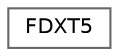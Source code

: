 digraph "Graphical Class Hierarchy"
{
 // INTERACTIVE_SVG=YES
 // LATEX_PDF_SIZE
  bgcolor="transparent";
  edge [fontname=Helvetica,fontsize=10,labelfontname=Helvetica,labelfontsize=10];
  node [fontname=Helvetica,fontsize=10,shape=box,height=0.2,width=0.4];
  rankdir="LR";
  Node0 [id="Node000000",label="FDXT5",height=0.2,width=0.4,color="grey40", fillcolor="white", style="filled",URL="$dd/da5/structFDXT5.html",tooltip="Structure encompassing single DXT5 block."];
}
